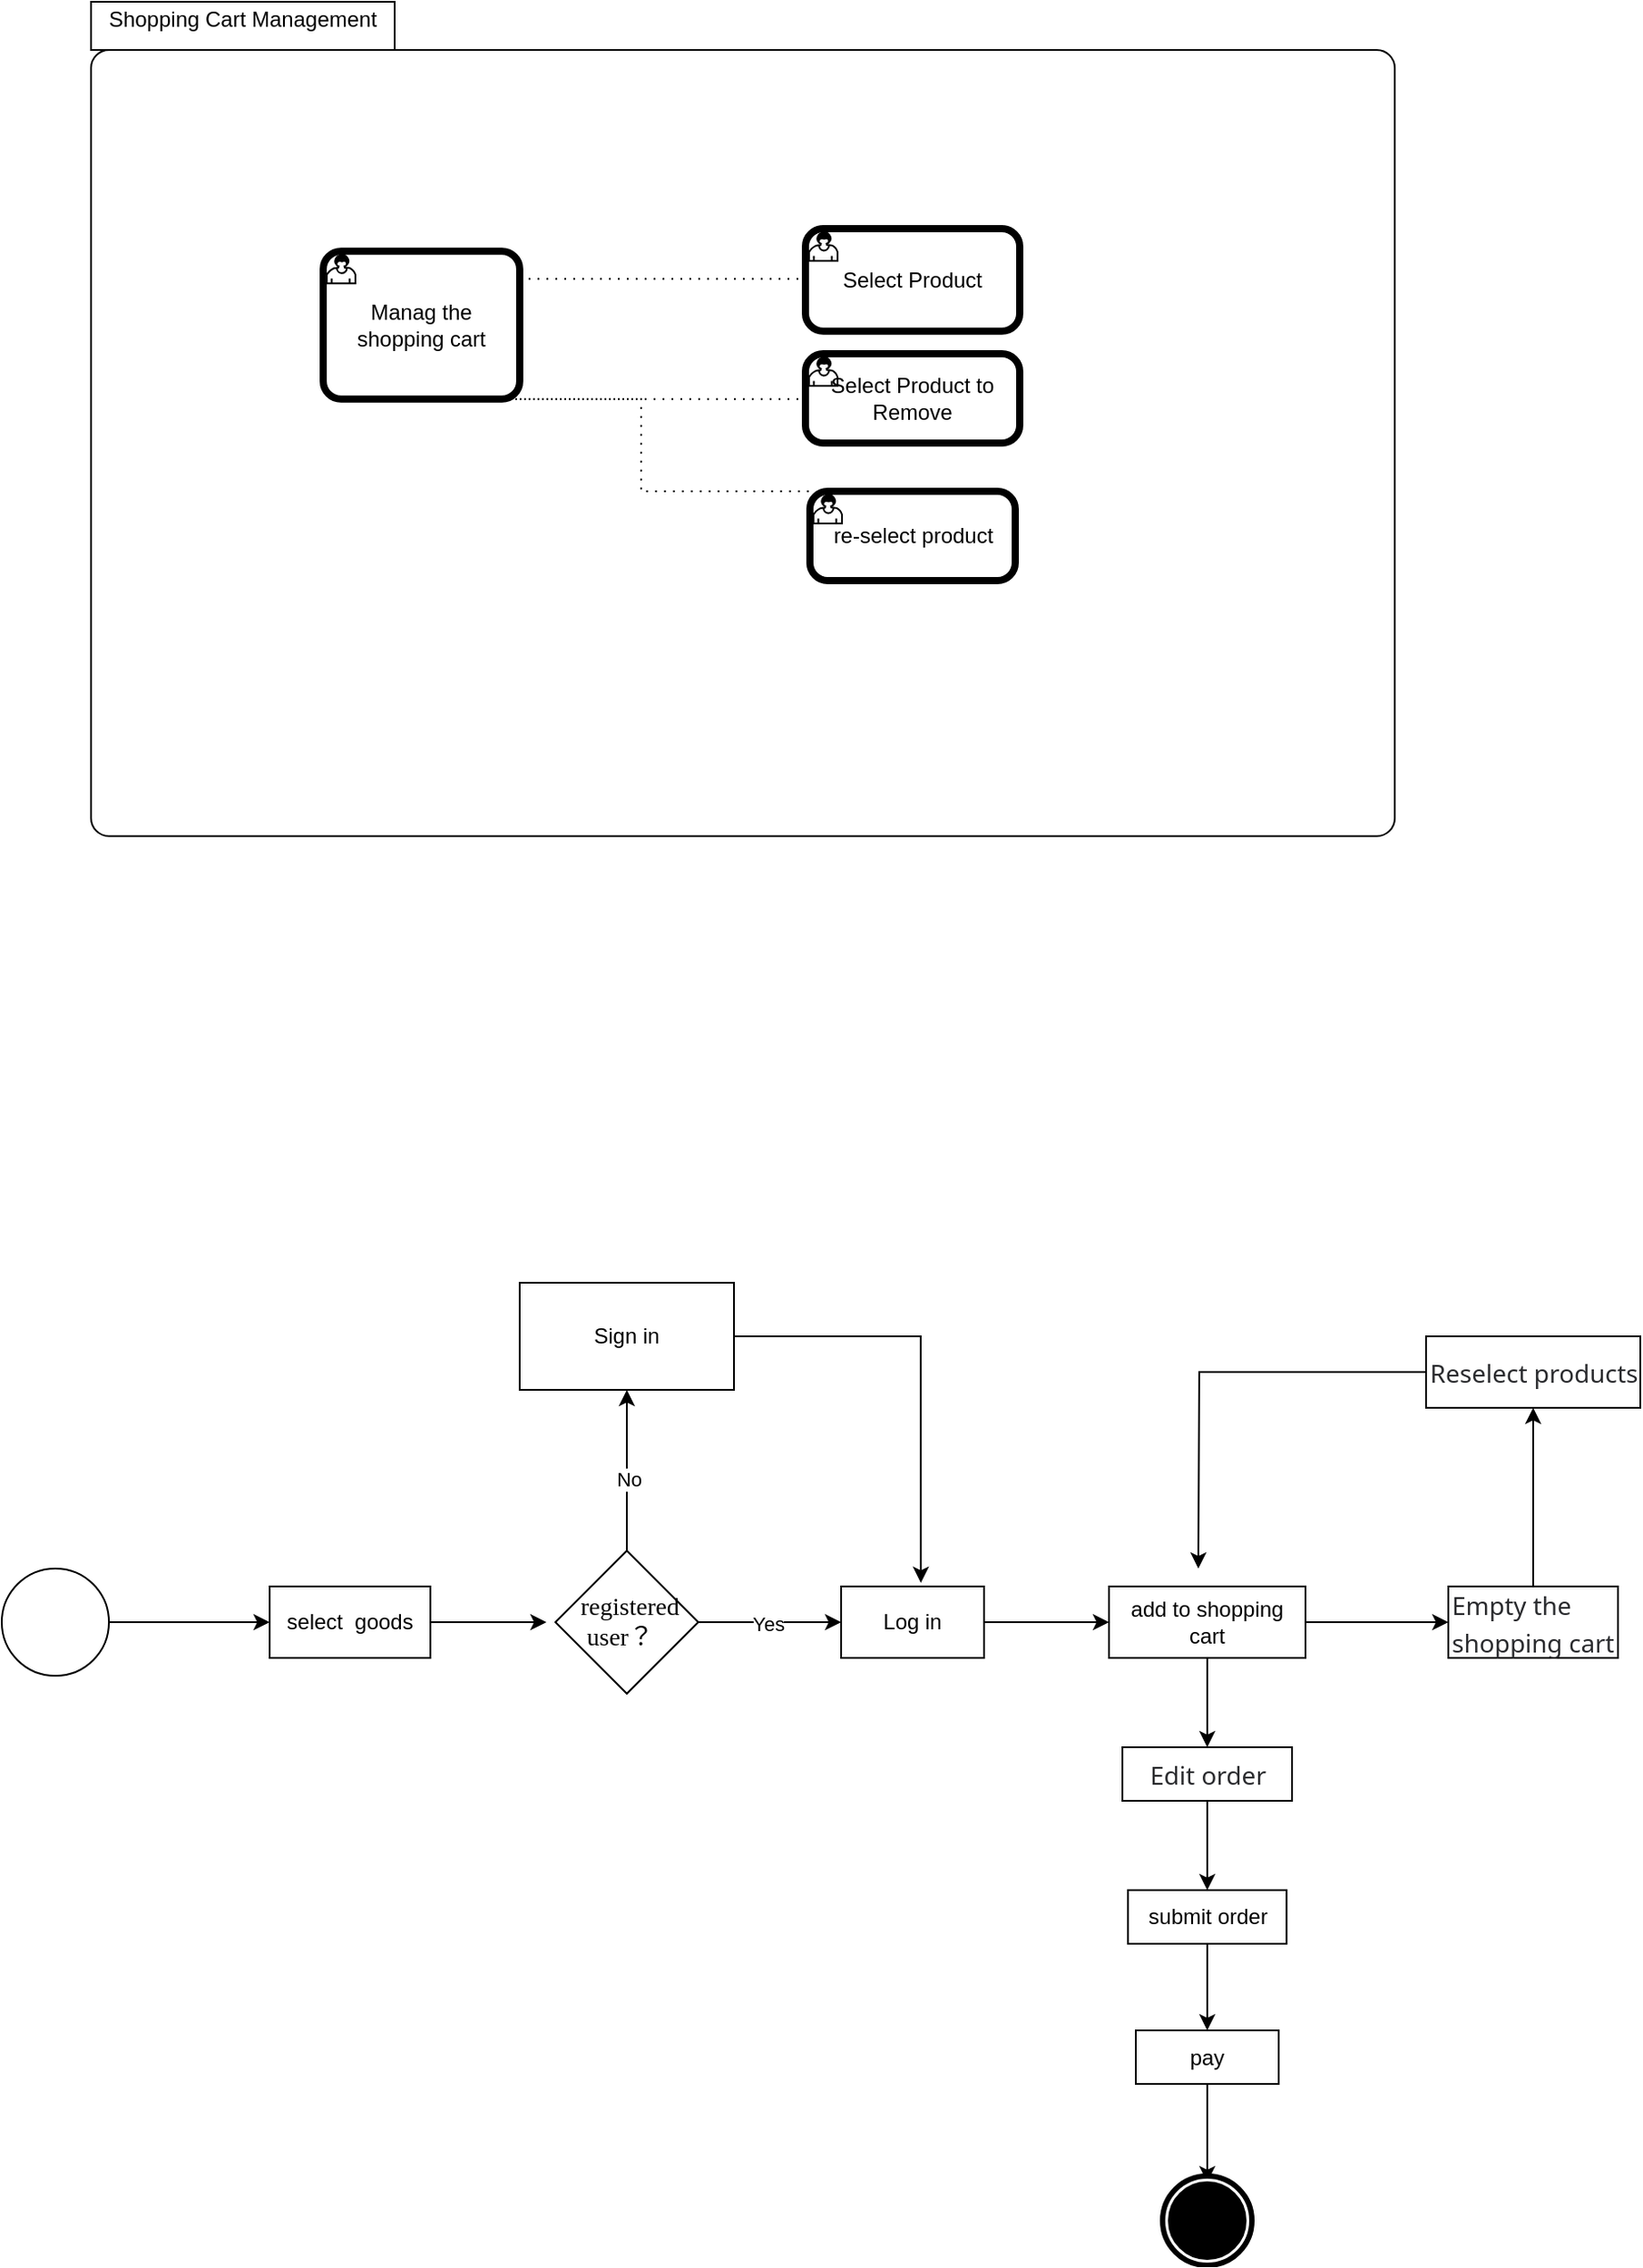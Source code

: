 <mxfile version="21.6.8" type="github">
  <diagram id="C5RBs43oDa-KdzZeNtuy" name="Page-1">
    <mxGraphModel dx="838" dy="1448" grid="1" gridSize="10" guides="1" tooltips="1" connect="1" arrows="1" fold="1" page="1" pageScale="1" pageWidth="1169" pageHeight="827" math="0" shadow="0">
      <root>
        <mxCell id="WIyWlLk6GJQsqaUBKTNV-0" />
        <mxCell id="WIyWlLk6GJQsqaUBKTNV-1" parent="WIyWlLk6GJQsqaUBKTNV-0" />
        <mxCell id="SThqzOXJV5U-f5qVjNMN-8" value="" style="edgeStyle=orthogonalEdgeStyle;rounded=0;orthogonalLoop=1;jettySize=auto;html=1;" parent="WIyWlLk6GJQsqaUBKTNV-1" source="SThqzOXJV5U-f5qVjNMN-5" target="SThqzOXJV5U-f5qVjNMN-7" edge="1">
          <mxGeometry relative="1" as="geometry" />
        </mxCell>
        <mxCell id="SThqzOXJV5U-f5qVjNMN-5" value="" style="ellipse;whiteSpace=wrap;html=1;aspect=fixed;" parent="WIyWlLk6GJQsqaUBKTNV-1" vertex="1">
          <mxGeometry x="80" y="140" width="60" height="60" as="geometry" />
        </mxCell>
        <mxCell id="SThqzOXJV5U-f5qVjNMN-10" value="" style="edgeStyle=orthogonalEdgeStyle;rounded=0;orthogonalLoop=1;jettySize=auto;html=1;" parent="WIyWlLk6GJQsqaUBKTNV-1" source="SThqzOXJV5U-f5qVjNMN-7" edge="1">
          <mxGeometry relative="1" as="geometry">
            <mxPoint x="385" y="170" as="targetPoint" />
          </mxGeometry>
        </mxCell>
        <mxCell id="SThqzOXJV5U-f5qVjNMN-7" value="select &amp;nbsp;goods" style="whiteSpace=wrap;html=1;" parent="WIyWlLk6GJQsqaUBKTNV-1" vertex="1">
          <mxGeometry x="230" y="150" width="90" height="40" as="geometry" />
        </mxCell>
        <mxCell id="SThqzOXJV5U-f5qVjNMN-15" value="" style="edgeStyle=orthogonalEdgeStyle;rounded=0;orthogonalLoop=1;jettySize=auto;html=1;" parent="WIyWlLk6GJQsqaUBKTNV-1" source="SThqzOXJV5U-f5qVjNMN-13" target="SThqzOXJV5U-f5qVjNMN-14" edge="1">
          <mxGeometry relative="1" as="geometry" />
        </mxCell>
        <mxCell id="SThqzOXJV5U-f5qVjNMN-16" value="No" style="edgeLabel;html=1;align=center;verticalAlign=middle;resizable=0;points=[];" parent="SThqzOXJV5U-f5qVjNMN-15" vertex="1" connectable="0">
          <mxGeometry x="-0.111" y="-1" relative="1" as="geometry">
            <mxPoint as="offset" />
          </mxGeometry>
        </mxCell>
        <mxCell id="SThqzOXJV5U-f5qVjNMN-18" value="" style="edgeStyle=orthogonalEdgeStyle;rounded=0;orthogonalLoop=1;jettySize=auto;html=1;" parent="WIyWlLk6GJQsqaUBKTNV-1" source="SThqzOXJV5U-f5qVjNMN-13" target="SThqzOXJV5U-f5qVjNMN-17" edge="1">
          <mxGeometry relative="1" as="geometry" />
        </mxCell>
        <mxCell id="SThqzOXJV5U-f5qVjNMN-20" value="Yes" style="edgeLabel;html=1;align=center;verticalAlign=middle;resizable=0;points=[];" parent="SThqzOXJV5U-f5qVjNMN-18" vertex="1" connectable="0">
          <mxGeometry x="-0.029" y="-1" relative="1" as="geometry">
            <mxPoint as="offset" />
          </mxGeometry>
        </mxCell>
        <mxCell id="SThqzOXJV5U-f5qVjNMN-13" value="&lt;p style=&quot;margin: 0pt 0pt 0.0pt; text-align: justify; font-family: &amp;quot;Times New Roman&amp;quot;; font-size: 10.5pt;&quot; class=&quot;MsoNormal&quot;&gt;&lt;font face=&quot;PingFang SC&quot;&gt;&amp;nbsp;registered&lt;/font&gt;&lt;/p&gt;&lt;p style=&quot;margin: 0pt 0pt 0.0pt; text-align: justify; font-family: &amp;quot;Times New Roman&amp;quot;; font-size: 10.5pt;&quot; class=&quot;MsoNormal&quot;&gt;&lt;font face=&quot;PingFang SC&quot;&gt;&amp;nbsp; user？&amp;nbsp;&lt;/font&gt;&lt;/p&gt;" style="rhombus;whiteSpace=wrap;html=1;" parent="WIyWlLk6GJQsqaUBKTNV-1" vertex="1">
          <mxGeometry x="390" y="130" width="80" height="80" as="geometry" />
        </mxCell>
        <mxCell id="SThqzOXJV5U-f5qVjNMN-19" style="edgeStyle=orthogonalEdgeStyle;rounded=0;orthogonalLoop=1;jettySize=auto;html=1;entryX=0.558;entryY=-0.05;entryDx=0;entryDy=0;entryPerimeter=0;" parent="WIyWlLk6GJQsqaUBKTNV-1" source="SThqzOXJV5U-f5qVjNMN-14" target="SThqzOXJV5U-f5qVjNMN-17" edge="1">
          <mxGeometry relative="1" as="geometry" />
        </mxCell>
        <mxCell id="SThqzOXJV5U-f5qVjNMN-14" value="Sign in" style="whiteSpace=wrap;html=1;" parent="WIyWlLk6GJQsqaUBKTNV-1" vertex="1">
          <mxGeometry x="370" y="-20" width="120" height="60" as="geometry" />
        </mxCell>
        <mxCell id="SThqzOXJV5U-f5qVjNMN-22" value="" style="edgeStyle=orthogonalEdgeStyle;rounded=0;orthogonalLoop=1;jettySize=auto;html=1;" parent="WIyWlLk6GJQsqaUBKTNV-1" source="SThqzOXJV5U-f5qVjNMN-17" target="SThqzOXJV5U-f5qVjNMN-21" edge="1">
          <mxGeometry relative="1" as="geometry" />
        </mxCell>
        <mxCell id="SThqzOXJV5U-f5qVjNMN-17" value="Log in" style="whiteSpace=wrap;html=1;" parent="WIyWlLk6GJQsqaUBKTNV-1" vertex="1">
          <mxGeometry x="550" y="150" width="80" height="40" as="geometry" />
        </mxCell>
        <mxCell id="SThqzOXJV5U-f5qVjNMN-24" value="" style="edgeStyle=orthogonalEdgeStyle;rounded=0;orthogonalLoop=1;jettySize=auto;html=1;" parent="WIyWlLk6GJQsqaUBKTNV-1" source="SThqzOXJV5U-f5qVjNMN-21" target="SThqzOXJV5U-f5qVjNMN-23" edge="1">
          <mxGeometry relative="1" as="geometry" />
        </mxCell>
        <mxCell id="SThqzOXJV5U-f5qVjNMN-32" value="" style="edgeStyle=orthogonalEdgeStyle;rounded=0;orthogonalLoop=1;jettySize=auto;html=1;" parent="WIyWlLk6GJQsqaUBKTNV-1" source="SThqzOXJV5U-f5qVjNMN-21" target="SThqzOXJV5U-f5qVjNMN-31" edge="1">
          <mxGeometry relative="1" as="geometry" />
        </mxCell>
        <mxCell id="SThqzOXJV5U-f5qVjNMN-21" value="add to shopping cart" style="whiteSpace=wrap;html=1;" parent="WIyWlLk6GJQsqaUBKTNV-1" vertex="1">
          <mxGeometry x="700" y="150" width="110" height="40" as="geometry" />
        </mxCell>
        <mxCell id="SThqzOXJV5U-f5qVjNMN-26" value="" style="edgeStyle=orthogonalEdgeStyle;rounded=0;orthogonalLoop=1;jettySize=auto;html=1;" parent="WIyWlLk6GJQsqaUBKTNV-1" source="SThqzOXJV5U-f5qVjNMN-23" target="SThqzOXJV5U-f5qVjNMN-25" edge="1">
          <mxGeometry relative="1" as="geometry" />
        </mxCell>
        <mxCell id="SThqzOXJV5U-f5qVjNMN-23" value="&lt;ul style=&quot;text-align: start; box-sizing: border-box; margin: 0px; padding: 0px; caret-color: rgb(42, 43, 46); color: rgb(42, 43, 46); font-family: &amp;quot;PingFang SC&amp;quot;, &amp;quot;Segoe UI&amp;quot;, Arial, &amp;quot;Microsoft YaHei&amp;quot;, 微软雅黑, 宋体, &amp;quot;Malgun Gothic&amp;quot;, sans-serif; font-size: 14px;&quot;&gt;&lt;li style=&quot;box-sizing: border-box; margin: 0px; padding: 0px; list-style: none;&quot;&gt;&lt;p style=&quot;box-sizing: border-box; margin: 0px 0px 2px; padding: 0px; line-height: 21px; display: inline; font-size: var(--main-font-size);&quot; class=&quot;src grammarSection&quot; data-group=&quot;1-1&quot;&gt;Empty the &amp;nbsp;&lt;/p&gt;&lt;/li&gt;&lt;li style=&quot;box-sizing: border-box; margin: 0px; padding: 0px; list-style: none;&quot;&gt;&lt;p style=&quot;box-sizing: border-box; margin: 0px 0px 2px; padding: 0px; line-height: 21px; display: inline; font-size: var(--main-font-size);&quot; class=&quot;src grammarSection&quot; data-group=&quot;1-1&quot;&gt;shopping cart&lt;br&gt;&lt;/p&gt;&lt;/li&gt;&lt;/ul&gt;" style="whiteSpace=wrap;html=1;" parent="WIyWlLk6GJQsqaUBKTNV-1" vertex="1">
          <mxGeometry x="890" y="150" width="95" height="40" as="geometry" />
        </mxCell>
        <mxCell id="SThqzOXJV5U-f5qVjNMN-30" style="edgeStyle=orthogonalEdgeStyle;rounded=0;orthogonalLoop=1;jettySize=auto;html=1;" parent="WIyWlLk6GJQsqaUBKTNV-1" source="SThqzOXJV5U-f5qVjNMN-25" edge="1">
          <mxGeometry relative="1" as="geometry">
            <mxPoint x="750" y="140" as="targetPoint" />
          </mxGeometry>
        </mxCell>
        <mxCell id="SThqzOXJV5U-f5qVjNMN-25" value="&lt;ul style=&quot;text-align: start; box-sizing: border-box; margin: 0px; padding: 0px; caret-color: rgb(42, 43, 46); color: rgb(42, 43, 46); font-family: &amp;quot;PingFang SC&amp;quot;, &amp;quot;Segoe UI&amp;quot;, Arial, &amp;quot;Microsoft YaHei&amp;quot;, 微软雅黑, 宋体, &amp;quot;Malgun Gothic&amp;quot;, sans-serif; font-size: 14px;&quot;&gt;&lt;li style=&quot;box-sizing: border-box; margin: 0px; padding: 0px; list-style: none;&quot;&gt;&lt;p style=&quot;box-sizing: border-box; margin: 0px 0px 2px; padding: 0px; line-height: 21px; display: inline; font-size: var(--main-font-size);&quot; class=&quot;src grammarSection&quot; data-group=&quot;1-1&quot;&gt;Reselect products&lt;/p&gt;&lt;/li&gt;&lt;/ul&gt;" style="whiteSpace=wrap;html=1;" parent="WIyWlLk6GJQsqaUBKTNV-1" vertex="1">
          <mxGeometry x="877.5" y="10" width="120" height="40" as="geometry" />
        </mxCell>
        <mxCell id="SThqzOXJV5U-f5qVjNMN-34" value="" style="edgeStyle=orthogonalEdgeStyle;rounded=0;orthogonalLoop=1;jettySize=auto;html=1;" parent="WIyWlLk6GJQsqaUBKTNV-1" source="SThqzOXJV5U-f5qVjNMN-31" target="SThqzOXJV5U-f5qVjNMN-33" edge="1">
          <mxGeometry relative="1" as="geometry" />
        </mxCell>
        <mxCell id="SThqzOXJV5U-f5qVjNMN-31" value="&lt;ul style=&quot;text-align: start; box-sizing: border-box; margin: 0px; padding: 0px; caret-color: rgb(42, 43, 46); color: rgb(42, 43, 46); font-family: &amp;quot;PingFang SC&amp;quot;, &amp;quot;Segoe UI&amp;quot;, Arial, &amp;quot;Microsoft YaHei&amp;quot;, 微软雅黑, 宋体, &amp;quot;Malgun Gothic&amp;quot;, sans-serif; font-size: 14px;&quot;&gt;&lt;li style=&quot;box-sizing: border-box; margin: 0px; padding: 0px; list-style: none;&quot;&gt;&lt;p style=&quot;box-sizing: border-box; margin: 0px 0px 2px; padding: 0px; line-height: 21px; display: inline; font-size: var(--main-font-size);&quot; class=&quot;src grammarSection&quot; data-group=&quot;1-1&quot;&gt;Edit order&lt;/p&gt;&lt;/li&gt;&lt;/ul&gt;" style="whiteSpace=wrap;html=1;" parent="WIyWlLk6GJQsqaUBKTNV-1" vertex="1">
          <mxGeometry x="707.5" y="240" width="95" height="30" as="geometry" />
        </mxCell>
        <mxCell id="SThqzOXJV5U-f5qVjNMN-37" value="" style="edgeStyle=orthogonalEdgeStyle;rounded=0;orthogonalLoop=1;jettySize=auto;html=1;" parent="WIyWlLk6GJQsqaUBKTNV-1" source="SThqzOXJV5U-f5qVjNMN-33" target="SThqzOXJV5U-f5qVjNMN-36" edge="1">
          <mxGeometry relative="1" as="geometry" />
        </mxCell>
        <mxCell id="SThqzOXJV5U-f5qVjNMN-33" value="submit order" style="whiteSpace=wrap;html=1;" parent="WIyWlLk6GJQsqaUBKTNV-1" vertex="1">
          <mxGeometry x="710.63" y="320" width="88.75" height="30" as="geometry" />
        </mxCell>
        <mxCell id="SThqzOXJV5U-f5qVjNMN-39" value="" style="edgeStyle=orthogonalEdgeStyle;rounded=0;orthogonalLoop=1;jettySize=auto;html=1;" parent="WIyWlLk6GJQsqaUBKTNV-1" source="SThqzOXJV5U-f5qVjNMN-36" edge="1">
          <mxGeometry relative="1" as="geometry">
            <mxPoint x="755.005" y="483.5" as="targetPoint" />
          </mxGeometry>
        </mxCell>
        <mxCell id="SThqzOXJV5U-f5qVjNMN-36" value="pay&lt;br&gt;" style="whiteSpace=wrap;html=1;" parent="WIyWlLk6GJQsqaUBKTNV-1" vertex="1">
          <mxGeometry x="715" y="398.5" width="80.01" height="30" as="geometry" />
        </mxCell>
        <mxCell id="SThqzOXJV5U-f5qVjNMN-40" value="" style="points=[[0.145,0.145,0],[0.5,0,0],[0.855,0.145,0],[1,0.5,0],[0.855,0.855,0],[0.5,1,0],[0.145,0.855,0],[0,0.5,0]];shape=mxgraph.bpmn.event;html=1;verticalLabelPosition=bottom;labelBackgroundColor=#ffffff;verticalAlign=top;align=center;perimeter=ellipsePerimeter;outlineConnect=0;aspect=fixed;outline=end;symbol=terminate;" parent="WIyWlLk6GJQsqaUBKTNV-1" vertex="1">
          <mxGeometry x="730" y="480" width="50" height="50" as="geometry" />
        </mxCell>
        <mxCell id="xeI8977Lmykz7xTpYSMe-1" value="" style="points=[[0.25,0,0],[0.5,0,0],[0.75,0,0],[1,0.25,0],[1,0.5,0],[1,0.75,0],[0.75,1,0],[0.5,1,0],[0.25,1,0],[0,0.75,0],[0,0.5,0],[0,0.25,0]];shape=mxgraph.bpmn.task;whiteSpace=wrap;rectStyle=rounded;size=10;html=1;container=1;expand=0;collapsible=0;taskMarker=abstract;" vertex="1" parent="WIyWlLk6GJQsqaUBKTNV-1">
          <mxGeometry x="130" y="-710" width="730" height="440" as="geometry" />
        </mxCell>
        <mxCell id="xeI8977Lmykz7xTpYSMe-0" value="Select Product" style="points=[[0.25,0,0],[0.5,0,0],[0.75,0,0],[1,0.25,0],[1,0.5,0],[1,0.75,0],[0.75,1,0],[0.5,1,0],[0.25,1,0],[0,0.75,0],[0,0.5,0],[0,0.25,0]];shape=mxgraph.bpmn.task;whiteSpace=wrap;rectStyle=rounded;size=10;html=1;container=1;expand=0;collapsible=0;bpmnShapeType=call;taskMarker=user;" vertex="1" parent="xeI8977Lmykz7xTpYSMe-1">
          <mxGeometry x="400" y="100" width="120" height="57.33" as="geometry" />
        </mxCell>
        <mxCell id="xeI8977Lmykz7xTpYSMe-6" value="Select Product to Remove" style="points=[[0.25,0,0],[0.5,0,0],[0.75,0,0],[1,0.25,0],[1,0.5,0],[1,0.75,0],[0.75,1,0],[0.5,1,0],[0.25,1,0],[0,0.75,0],[0,0.5,0],[0,0.25,0]];shape=mxgraph.bpmn.task;whiteSpace=wrap;rectStyle=rounded;size=10;html=1;container=1;expand=0;collapsible=0;bpmnShapeType=call;taskMarker=user;" vertex="1" parent="xeI8977Lmykz7xTpYSMe-1">
          <mxGeometry x="400" y="170" width="120" height="50" as="geometry" />
        </mxCell>
        <mxCell id="xeI8977Lmykz7xTpYSMe-8" value="" style="edgeStyle=elbowEdgeStyle;fontSize=12;html=1;endFill=0;startFill=0;endSize=6;startSize=6;dashed=1;dashPattern=1 4;endArrow=none;startArrow=none;rounded=0;" edge="1" parent="xeI8977Lmykz7xTpYSMe-1">
          <mxGeometry width="160" relative="1" as="geometry">
            <mxPoint x="240" y="128.16" as="sourcePoint" />
            <mxPoint x="400" y="128.16" as="targetPoint" />
          </mxGeometry>
        </mxCell>
        <mxCell id="xeI8977Lmykz7xTpYSMe-10" value="Manag the shopping cart" style="points=[[0.25,0,0],[0.5,0,0],[0.75,0,0],[1,0.25,0],[1,0.5,0],[1,0.75,0],[0.75,1,0],[0.5,1,0],[0.25,1,0],[0,0.75,0],[0,0.5,0],[0,0.25,0]];shape=mxgraph.bpmn.task;whiteSpace=wrap;rectStyle=rounded;size=10;html=1;container=1;expand=0;collapsible=0;bpmnShapeType=call;taskMarker=user;" vertex="1" parent="xeI8977Lmykz7xTpYSMe-1">
          <mxGeometry x="130" y="112.67" width="110" height="82.67" as="geometry" />
        </mxCell>
        <mxCell id="xeI8977Lmykz7xTpYSMe-12" value="" style="edgeStyle=elbowEdgeStyle;fontSize=12;html=1;endFill=0;startFill=0;endSize=6;startSize=6;dashed=1;dashPattern=1 4;endArrow=none;startArrow=none;rounded=0;" edge="1" parent="xeI8977Lmykz7xTpYSMe-1">
          <mxGeometry width="160" relative="1" as="geometry">
            <mxPoint x="240" y="195.34" as="sourcePoint" />
            <mxPoint x="400" y="195.34" as="targetPoint" />
          </mxGeometry>
        </mxCell>
        <mxCell id="xeI8977Lmykz7xTpYSMe-13" value="re-select product" style="points=[[0.25,0,0],[0.5,0,0],[0.75,0,0],[1,0.25,0],[1,0.5,0],[1,0.75,0],[0.75,1,0],[0.5,1,0],[0.25,1,0],[0,0.75,0],[0,0.5,0],[0,0.25,0]];shape=mxgraph.bpmn.task;whiteSpace=wrap;rectStyle=rounded;size=10;html=1;container=1;expand=0;collapsible=0;bpmnShapeType=call;taskMarker=user;" vertex="1" parent="xeI8977Lmykz7xTpYSMe-1">
          <mxGeometry x="402.5" y="247" width="115" height="50" as="geometry" />
        </mxCell>
        <mxCell id="xeI8977Lmykz7xTpYSMe-14" value="" style="edgeStyle=elbowEdgeStyle;fontSize=12;html=1;endFill=0;startFill=0;endSize=6;startSize=6;dashed=1;dashPattern=1 4;endArrow=none;startArrow=none;rounded=0;exitX=0.75;exitY=1;exitDx=0;exitDy=0;exitPerimeter=0;entryX=0.013;entryY=0;entryDx=0;entryDy=0;entryPerimeter=0;" edge="1" parent="xeI8977Lmykz7xTpYSMe-1" source="xeI8977Lmykz7xTpYSMe-10" target="xeI8977Lmykz7xTpYSMe-13">
          <mxGeometry width="160" relative="1" as="geometry">
            <mxPoint x="230" y="247" as="sourcePoint" />
            <mxPoint x="390" y="247" as="targetPoint" />
          </mxGeometry>
        </mxCell>
        <mxCell id="xeI8977Lmykz7xTpYSMe-4" value="Shopping Cart Management" style="swimlane;html=1;startSize=20;fontStyle=0;collapsible=0;horizontal=1;swimlaneLine=0;fillColor=none;whiteSpace=wrap;" vertex="1" parent="WIyWlLk6GJQsqaUBKTNV-1">
          <mxGeometry x="130" y="-737" width="170" height="27" as="geometry" />
        </mxCell>
      </root>
    </mxGraphModel>
  </diagram>
</mxfile>
